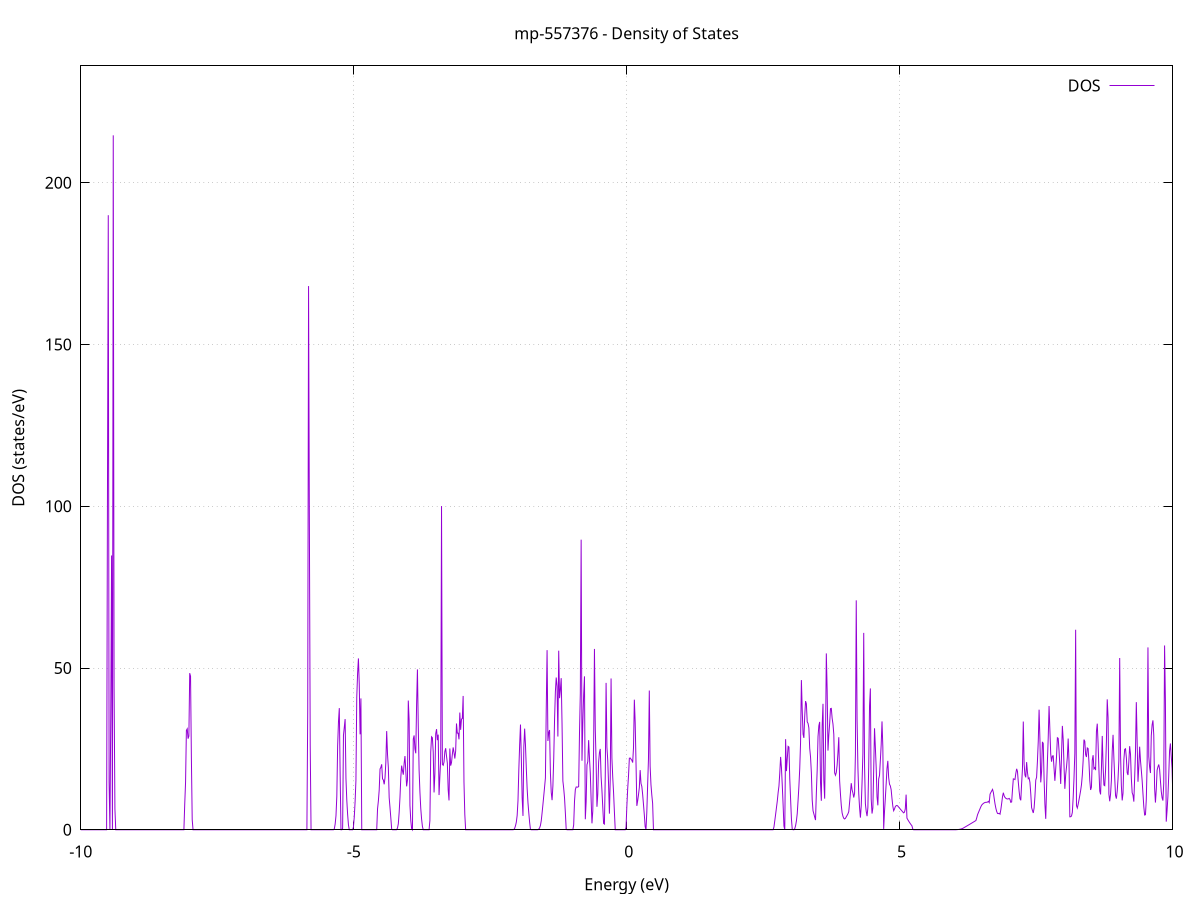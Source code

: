 set title 'mp-557376 - Density of States'
set xlabel 'Energy (eV)'
set ylabel 'DOS (states/eV)'
set grid
set xrange [-10:10]
set yrange [0:236.100]
set xzeroaxis lt -1
set terminal png size 800,600
set output 'mp-557376_dos_gnuplot.png'
plot '-' using 1:2 with lines title 'DOS'
-17.170300 0.000000
-17.155100 0.000000
-17.139800 0.000000
-17.124600 0.000000
-17.109400 0.000000
-17.094200 0.000000
-17.078900 0.000000
-17.063700 0.000000
-17.048500 0.000000
-17.033300 0.000000
-17.018000 0.000000
-17.002800 0.000000
-16.987600 0.000000
-16.972400 0.000000
-16.957100 0.000000
-16.941900 0.000000
-16.926700 0.000000
-16.911500 0.000000
-16.896200 0.000000
-16.881000 0.000000
-16.865800 0.000000
-16.850600 0.000000
-16.835300 0.000000
-16.820100 0.000000
-16.804900 0.000000
-16.789700 0.000000
-16.774400 0.000000
-16.759200 0.000000
-16.744000 0.000000
-16.728800 0.000000
-16.713500 0.000000
-16.698300 0.000000
-16.683100 0.000000
-16.667900 0.000000
-16.652600 0.000000
-16.637400 0.000000
-16.622200 0.000000
-16.607000 0.000000
-16.591700 0.000000
-16.576500 0.000000
-16.561300 0.000000
-16.546100 0.000000
-16.530800 0.000000
-16.515600 0.000000
-16.500400 0.000000
-16.485200 0.000000
-16.469900 0.000000
-16.454700 0.000000
-16.439500 0.000000
-16.424300 0.000000
-16.409000 0.000000
-16.393800 0.000000
-16.378600 0.000000
-16.363300 0.000000
-16.348100 0.000000
-16.332900 0.000000
-16.317700 0.000000
-16.302400 0.000000
-16.287200 0.000000
-16.272000 0.000000
-16.256800 0.000000
-16.241500 0.000000
-16.226300 0.000000
-16.211100 0.000000
-16.195900 0.000000
-16.180600 0.000000
-16.165400 0.000000
-16.150200 0.000000
-16.135000 0.000000
-16.119700 0.000000
-16.104500 0.000000
-16.089300 0.000000
-16.074100 0.000000
-16.058800 0.000000
-16.043600 0.000000
-16.028400 0.000000
-16.013200 0.000000
-15.997900 0.000000
-15.982700 0.000000
-15.967500 0.000000
-15.952300 0.000000
-15.937000 0.000000
-15.921800 0.000000
-15.906600 0.000000
-15.891400 0.000000
-15.876100 0.000000
-15.860900 0.000000
-15.845700 0.000000
-15.830500 0.000000
-15.815200 0.000000
-15.800000 0.000000
-15.784800 0.084900
-15.769600 12.963100
-15.754300 72.364300
-15.739100 38.805000
-15.723900 96.117000
-15.708700 4.813000
-15.693400 0.000000
-15.678200 0.000000
-15.663000 0.000000
-15.647800 0.000000
-15.632500 0.000000
-15.617300 0.000000
-15.602100 0.000000
-15.586900 0.000000
-15.571600 0.000000
-15.556400 0.000000
-15.541200 0.000000
-15.525900 0.000000
-15.510700 0.000000
-15.495500 0.000000
-15.480300 0.000000
-15.465000 0.000000
-15.449800 0.000000
-15.434600 0.000000
-15.419400 0.000000
-15.404100 0.000000
-15.388900 0.000000
-15.373700 0.000000
-15.358500 0.000000
-15.343200 0.000000
-15.328000 0.000000
-15.312800 0.000000
-15.297600 0.000000
-15.282300 0.000000
-15.267100 0.000000
-15.251900 0.971600
-15.236700 58.709000
-15.221400 112.709600
-15.206200 60.706300
-15.191000 184.296000
-15.175800 0.000000
-15.160500 0.000000
-15.145300 0.000000
-15.130100 0.000000
-15.114900 0.000000
-15.099600 0.000000
-15.084400 0.000000
-15.069200 0.000000
-15.054000 0.000000
-15.038700 0.000000
-15.023500 0.000000
-15.008300 0.000000
-14.993100 0.000000
-14.977800 0.000000
-14.962600 0.000000
-14.947400 0.000000
-14.932200 0.000000
-14.916900 0.000000
-14.901700 0.000000
-14.886500 0.000000
-14.871300 0.000000
-14.856000 0.000000
-14.840800 0.000000
-14.825600 0.000000
-14.810400 0.000000
-14.795100 0.000000
-14.779900 0.000000
-14.764700 0.000000
-14.749500 0.000000
-14.734200 0.000000
-14.719000 0.000000
-14.703800 0.000000
-14.688500 0.000000
-14.673300 0.000000
-14.658100 0.000000
-14.642900 0.000000
-14.627600 0.000000
-14.612400 0.000000
-14.597200 0.000000
-14.582000 0.000000
-14.566700 0.000000
-14.551500 0.000000
-14.536300 0.000000
-14.521100 0.000000
-14.505800 0.000000
-14.490600 0.000000
-14.475400 0.000000
-14.460200 0.000000
-14.444900 0.000000
-14.429700 0.000000
-14.414500 0.000000
-14.399300 0.000000
-14.384000 0.000000
-14.368800 0.000000
-14.353600 0.000000
-14.338400 0.000000
-14.323100 0.000000
-14.307900 0.000000
-14.292700 0.000000
-14.277500 0.000000
-14.262200 0.000000
-14.247000 0.000000
-14.231800 0.000000
-14.216600 0.000000
-14.201300 0.000000
-14.186100 0.000000
-14.170900 0.000000
-14.155700 0.000000
-14.140400 0.000000
-14.125200 0.000000
-14.110000 0.000000
-14.094800 0.000000
-14.079500 0.000000
-14.064300 0.000000
-14.049100 0.000000
-14.033900 0.000000
-14.018600 0.000000
-14.003400 0.000000
-13.988200 0.000000
-13.973000 0.000000
-13.957700 0.000000
-13.942500 0.000000
-13.927300 0.000000
-13.912000 0.000000
-13.896800 0.000000
-13.881600 0.000000
-13.866400 79.958200
-13.851100 127.148700
-13.835900 13.378900
-13.820700 0.000000
-13.805500 0.000000
-13.790200 0.000000
-13.775000 0.000000
-13.759800 0.000000
-13.744600 59.133400
-13.729300 106.411200
-13.714100 109.464900
-13.698900 0.000000
-13.683700 0.000000
-13.668400 0.000000
-13.653200 0.000000
-13.638000 0.000000
-13.622800 0.000000
-13.607500 0.000000
-13.592300 0.000000
-13.577100 0.000000
-13.561900 0.000000
-13.546600 0.000000
-13.531400 0.000000
-13.516200 0.000000
-13.501000 0.000000
-13.485700 0.000000
-13.470500 0.000000
-13.455300 0.000000
-13.440100 0.000000
-13.424800 0.000000
-13.409600 0.000000
-13.394400 0.000000
-13.379200 0.000000
-13.363900 0.000000
-13.348700 0.000000
-13.333500 0.000000
-13.318300 0.000000
-13.303000 0.000000
-13.287800 0.000000
-13.272600 0.000000
-13.257400 0.000000
-13.242100 0.000000
-13.226900 0.000000
-13.211700 0.000000
-13.196500 0.000000
-13.181200 0.000000
-13.166000 0.000000
-13.150800 0.000000
-13.135600 0.000000
-13.120300 0.000000
-13.105100 0.000000
-13.089900 0.000000
-13.074600 0.000000
-13.059400 0.000000
-13.044200 0.000000
-13.029000 0.000000
-13.013700 0.000000
-12.998500 0.000000
-12.983300 0.000000
-12.968100 0.000000
-12.952800 0.000000
-12.937600 0.000000
-12.922400 0.000000
-12.907200 0.000000
-12.891900 0.000000
-12.876700 0.000000
-12.861500 0.000000
-12.846300 0.000000
-12.831000 0.000000
-12.815800 0.000000
-12.800600 0.000000
-12.785400 0.000000
-12.770100 0.000000
-12.754900 0.000000
-12.739700 0.000000
-12.724500 0.000000
-12.709200 0.000000
-12.694000 0.000000
-12.678800 0.000000
-12.663600 0.000000
-12.648300 0.000000
-12.633100 0.000000
-12.617900 0.000000
-12.602700 0.000000
-12.587400 0.000000
-12.572200 0.000000
-12.557000 0.000000
-12.541800 0.000000
-12.526500 0.000000
-12.511300 0.000000
-12.496100 0.000000
-12.480900 0.000000
-12.465600 0.000000
-12.450400 0.000000
-12.435200 0.000000
-12.420000 0.000000
-12.404700 0.000000
-12.389500 0.000000
-12.374300 0.000000
-12.359100 0.000000
-12.343800 0.000000
-12.328600 0.000000
-12.313400 0.000000
-12.298200 0.000000
-12.282900 0.000000
-12.267700 0.000000
-12.252500 0.000000
-12.237200 0.000000
-12.222000 0.000000
-12.206800 0.000000
-12.191600 0.000000
-12.176300 0.000000
-12.161100 0.000000
-12.145900 0.000000
-12.130700 0.000000
-12.115400 0.000000
-12.100200 0.000000
-12.085000 0.000000
-12.069800 0.000000
-12.054500 0.000000
-12.039300 0.000000
-12.024100 0.000000
-12.008900 0.000000
-11.993600 0.000000
-11.978400 0.000000
-11.963200 0.000000
-11.948000 0.000000
-11.932700 0.000000
-11.917500 0.000000
-11.902300 0.000000
-11.887100 44.258600
-11.871800 80.239200
-11.856600 68.426600
-11.841400 56.335000
-11.826200 0.000000
-11.810900 0.000000
-11.795700 0.000000
-11.780500 0.000000
-11.765300 0.000000
-11.750000 0.000000
-11.734800 0.000000
-11.719600 0.000000
-11.704400 0.000000
-11.689100 0.000000
-11.673900 0.000000
-11.658700 0.000000
-11.643500 0.000000
-11.628200 0.000000
-11.613000 9.822800
-11.597800 42.149500
-11.582600 124.646300
-11.567300 58.848800
-11.552100 0.000000
-11.536900 0.000000
-11.521700 0.000000
-11.506400 0.000000
-11.491200 0.000000
-11.476000 0.000000
-11.460800 0.000000
-11.445500 0.000000
-11.430300 0.000000
-11.415100 0.000000
-11.399800 0.000000
-11.384600 0.000000
-11.369400 0.000000
-11.354200 0.000000
-11.338900 0.000000
-11.323700 0.000000
-11.308500 0.000000
-11.293300 0.000000
-11.278000 0.000000
-11.262800 0.000000
-11.247600 0.000000
-11.232400 0.000000
-11.217100 0.000000
-11.201900 0.000000
-11.186700 0.000000
-11.171500 0.000000
-11.156200 0.000000
-11.141000 0.000000
-11.125800 0.000000
-11.110600 0.000000
-11.095300 0.000000
-11.080100 0.000000
-11.064900 0.000000
-11.049700 0.000000
-11.034400 0.000000
-11.019200 0.000000
-11.004000 0.000000
-10.988800 0.000000
-10.973500 0.000000
-10.958300 0.000000
-10.943100 0.000000
-10.927900 0.000000
-10.912600 0.000000
-10.897400 0.000000
-10.882200 0.000000
-10.867000 0.000000
-10.851700 0.000000
-10.836500 0.000000
-10.821300 0.000000
-10.806100 0.000000
-10.790800 0.000000
-10.775600 0.000000
-10.760400 0.000000
-10.745200 0.000000
-10.729900 0.000000
-10.714700 0.000000
-10.699500 0.000000
-10.684300 0.000000
-10.669000 0.000000
-10.653800 0.000000
-10.638600 0.000000
-10.623300 0.000000
-10.608100 0.000000
-10.592900 0.000000
-10.577700 0.000000
-10.562400 0.000000
-10.547200 0.000000
-10.532000 0.000000
-10.516800 0.000000
-10.501500 0.000000
-10.486300 0.000000
-10.471100 0.000000
-10.455900 0.000000
-10.440600 0.000000
-10.425400 0.000000
-10.410200 0.000000
-10.395000 0.000000
-10.379700 0.000000
-10.364500 0.000000
-10.349300 0.000000
-10.334100 0.000000
-10.318800 0.000000
-10.303600 0.000000
-10.288400 0.000000
-10.273200 0.000000
-10.257900 0.000000
-10.242700 0.000000
-10.227500 0.000000
-10.212300 0.000000
-10.197000 0.000000
-10.181800 0.000000
-10.166600 0.000000
-10.151400 0.000000
-10.136100 0.000000
-10.120900 0.000000
-10.105700 0.000000
-10.090500 0.000000
-10.075200 0.000000
-10.060000 0.000000
-10.044800 0.000000
-10.029600 0.000000
-10.014300 0.000000
-9.999100 0.000000
-9.983900 0.000000
-9.968700 0.000000
-9.953400 0.000000
-9.938200 0.000000
-9.923000 0.000000
-9.907800 0.000000
-9.892500 0.000000
-9.877300 0.000000
-9.862100 0.000000
-9.846900 0.000000
-9.831600 0.000000
-9.816400 0.000000
-9.801200 0.000000
-9.785900 0.000000
-9.770700 0.000000
-9.755500 0.000000
-9.740300 0.000000
-9.725000 0.000000
-9.709800 0.000000
-9.694600 0.000000
-9.679400 0.000000
-9.664100 0.000000
-9.648900 0.000000
-9.633700 0.000000
-9.618500 0.000000
-9.603200 0.000000
-9.588000 0.000000
-9.572800 0.000000
-9.557600 0.000000
-9.542300 0.000000
-9.527100 0.000000
-9.511900 100.628200
-9.496700 189.938100
-9.481400 14.728600
-9.466200 0.000000
-9.451000 35.358200
-9.435800 84.771900
-9.420500 0.000000
-9.405300 214.636400
-9.390100 44.158100
-9.374900 6.454900
-9.359600 0.000000
-9.344400 0.000000
-9.329200 0.000000
-9.314000 0.000000
-9.298700 0.000000
-9.283500 0.000000
-9.268300 0.000000
-9.253100 0.000000
-9.237800 0.000000
-9.222600 0.000000
-9.207400 0.000000
-9.192200 0.000000
-9.176900 0.000000
-9.161700 0.000000
-9.146500 0.000000
-9.131300 0.000000
-9.116000 0.000000
-9.100800 0.000000
-9.085600 0.000000
-9.070400 0.000000
-9.055100 0.000000
-9.039900 0.000000
-9.024700 0.000000
-9.009500 0.000000
-8.994200 0.000000
-8.979000 0.000000
-8.963800 0.000000
-8.948500 0.000000
-8.933300 0.000000
-8.918100 0.000000
-8.902900 0.000000
-8.887600 0.000000
-8.872400 0.000000
-8.857200 0.000000
-8.842000 0.000000
-8.826700 0.000000
-8.811500 0.000000
-8.796300 0.000000
-8.781100 0.000000
-8.765800 0.000000
-8.750600 0.000000
-8.735400 0.000000
-8.720200 0.000000
-8.704900 0.000000
-8.689700 0.000000
-8.674500 0.000000
-8.659300 0.000000
-8.644000 0.000000
-8.628800 0.000000
-8.613600 0.000000
-8.598400 0.000000
-8.583100 0.000000
-8.567900 0.000000
-8.552700 0.000000
-8.537500 0.000000
-8.522200 0.000000
-8.507000 0.000000
-8.491800 0.000000
-8.476600 0.000000
-8.461300 0.000000
-8.446100 0.000000
-8.430900 0.000000
-8.415700 0.000000
-8.400400 0.000000
-8.385200 0.000000
-8.370000 0.000000
-8.354800 0.000000
-8.339500 0.000000
-8.324300 0.000000
-8.309100 0.000000
-8.293900 0.000000
-8.278600 0.000000
-8.263400 0.000000
-8.248200 0.000000
-8.233000 0.000000
-8.217700 0.000000
-8.202500 0.000000
-8.187300 0.000000
-8.172000 0.000000
-8.156800 0.000000
-8.141600 0.000000
-8.126400 0.000000
-8.111100 0.000000
-8.095900 7.902400
-8.080700 14.629600
-8.065500 30.717800
-8.050200 31.208800
-8.035000 28.160500
-8.019800 28.962500
-8.004600 48.407400
-7.989300 47.458800
-7.974100 22.418700
-7.958900 3.108800
-7.943700 0.000000
-7.928400 0.000000
-7.913200 0.000000
-7.898000 0.000000
-7.882800 0.000000
-7.867500 0.000000
-7.852300 0.000000
-7.837100 0.000000
-7.821900 0.000000
-7.806600 0.000000
-7.791400 0.000000
-7.776200 0.000000
-7.761000 0.000000
-7.745700 0.000000
-7.730500 0.000000
-7.715300 0.000000
-7.700100 0.000000
-7.684800 0.000000
-7.669600 0.000000
-7.654400 0.000000
-7.639200 0.000000
-7.623900 0.000000
-7.608700 0.000000
-7.593500 0.000000
-7.578300 0.000000
-7.563000 0.000000
-7.547800 0.000000
-7.532600 0.000000
-7.517400 0.000000
-7.502100 0.000000
-7.486900 0.000000
-7.471700 0.000000
-7.456500 0.000000
-7.441200 0.000000
-7.426000 0.000000
-7.410800 0.000000
-7.395600 0.000000
-7.380300 0.000000
-7.365100 0.000000
-7.349900 0.000000
-7.334600 0.000000
-7.319400 0.000000
-7.304200 0.000000
-7.289000 0.000000
-7.273700 0.000000
-7.258500 0.000000
-7.243300 0.000000
-7.228100 0.000000
-7.212800 0.000000
-7.197600 0.000000
-7.182400 0.000000
-7.167200 0.000000
-7.151900 0.000000
-7.136700 0.000000
-7.121500 0.000000
-7.106300 0.000000
-7.091000 0.000000
-7.075800 0.000000
-7.060600 0.000000
-7.045400 0.000000
-7.030100 0.000000
-7.014900 0.000000
-6.999700 0.000000
-6.984500 0.000000
-6.969200 0.000000
-6.954000 0.000000
-6.938800 0.000000
-6.923600 0.000000
-6.908300 0.000000
-6.893100 0.000000
-6.877900 0.000000
-6.862700 0.000000
-6.847400 0.000000
-6.832200 0.000000
-6.817000 0.000000
-6.801800 0.000000
-6.786500 0.000000
-6.771300 0.000000
-6.756100 0.000000
-6.740900 0.000000
-6.725600 0.000000
-6.710400 0.000000
-6.695200 0.000000
-6.680000 0.000000
-6.664700 0.000000
-6.649500 0.000000
-6.634300 0.000000
-6.619100 0.000000
-6.603800 0.000000
-6.588600 0.000000
-6.573400 0.000000
-6.558200 0.000000
-6.542900 0.000000
-6.527700 0.000000
-6.512500 0.000000
-6.497200 0.000000
-6.482000 0.000000
-6.466800 0.000000
-6.451600 0.000000
-6.436300 0.000000
-6.421100 0.000000
-6.405900 0.000000
-6.390700 0.000000
-6.375400 0.000000
-6.360200 0.000000
-6.345000 0.000000
-6.329800 0.000000
-6.314500 0.000000
-6.299300 0.000000
-6.284100 0.000000
-6.268900 0.000000
-6.253600 0.000000
-6.238400 0.000000
-6.223200 0.000000
-6.208000 0.000000
-6.192700 0.000000
-6.177500 0.000000
-6.162300 0.000000
-6.147100 0.000000
-6.131800 0.000000
-6.116600 0.000000
-6.101400 0.000000
-6.086200 0.000000
-6.070900 0.000000
-6.055700 0.000000
-6.040500 0.000000
-6.025300 0.000000
-6.010000 0.000000
-5.994800 0.000000
-5.979600 0.000000
-5.964400 0.000000
-5.949100 0.000000
-5.933900 0.000000
-5.918700 0.000000
-5.903500 0.000000
-5.888200 0.000000
-5.873000 0.000000
-5.857800 0.000000
-5.842600 36.812300
-5.827300 168.048000
-5.812100 93.978700
-5.796900 26.097800
-5.781700 0.000000
-5.766400 0.000000
-5.751200 0.000000
-5.736000 0.000000
-5.720700 0.000000
-5.705500 0.000000
-5.690300 0.000000
-5.675100 0.000000
-5.659800 0.000000
-5.644600 0.000000
-5.629400 0.000000
-5.614200 0.000000
-5.598900 0.000000
-5.583700 0.000000
-5.568500 0.000000
-5.553300 0.000000
-5.538000 0.000000
-5.522800 0.000000
-5.507600 0.000000
-5.492400 0.000000
-5.477100 0.000000
-5.461900 0.000000
-5.446700 0.000000
-5.431500 0.000000
-5.416200 0.000000
-5.401000 0.000000
-5.385800 0.000000
-5.370600 0.000000
-5.355300 0.304500
-5.340100 1.736200
-5.324900 4.340900
-5.309700 10.320100
-5.294400 25.938200
-5.279200 33.450700
-5.264000 37.602000
-5.248800 17.257000
-5.233500 0.000000
-5.218300 0.000000
-5.203100 0.453100
-5.187900 29.204100
-5.172600 31.695300
-5.157400 34.215100
-5.142200 15.861700
-5.127000 9.192600
-5.111700 4.726000
-5.096500 1.501800
-5.081300 0.000000
-5.066100 0.000000
-5.050800 0.000000
-5.035600 0.000000
-5.020400 0.000000
-5.005200 0.838000
-4.989900 3.961300
-4.974700 8.624700
-4.959500 15.275500
-4.944300 40.891500
-4.929000 48.288300
-4.913800 52.957000
-4.898600 45.145700
-4.883300 29.495200
-4.868100 40.596800
-4.852900 0.000000
-4.837700 0.000000
-4.822400 0.000000
-4.807200 0.000000
-4.792000 0.000000
-4.776800 0.000000
-4.761500 0.000000
-4.746300 0.000000
-4.731100 0.000000
-4.715900 0.000000
-4.700600 0.000000
-4.685400 0.000000
-4.670200 0.000000
-4.655000 0.000000
-4.639700 0.000000
-4.624500 0.000000
-4.609300 0.000000
-4.594100 0.000000
-4.578800 0.000000
-4.563600 6.468900
-4.548400 8.904500
-4.533200 12.267900
-4.517900 18.796100
-4.502700 19.297900
-4.487500 20.234500
-4.472300 15.743400
-4.457000 15.377100
-4.441800 14.056500
-4.426600 16.091000
-4.411400 20.892500
-4.396100 30.499700
-4.380900 23.309800
-4.365700 19.259700
-4.350500 9.938800
-4.335200 6.829200
-4.320000 3.594000
-4.304800 0.233400
-4.289600 0.000000
-4.274300 0.000000
-4.259100 0.000000
-4.243900 0.000000
-4.228700 0.000000
-4.213400 0.016300
-4.198200 0.548400
-4.183000 1.831800
-4.167800 5.304500
-4.152500 10.054500
-4.137300 16.189000
-4.122100 19.830700
-4.106900 18.252500
-4.091600 17.032000
-4.076400 20.498500
-4.061200 22.786500
-4.045900 18.125100
-4.030700 13.424800
-4.015500 15.355400
-4.000300 39.947200
-3.985000 33.913600
-3.969800 7.524600
-3.954600 2.840700
-3.939400 0.394100
-3.924100 0.000000
-3.908900 28.036900
-3.893700 29.164000
-3.878500 24.986300
-3.863200 23.640200
-3.848000 38.866500
-3.832800 49.561800
-3.817600 32.157900
-3.802300 18.480100
-3.787100 11.649800
-3.771900 6.637800
-3.756700 3.354900
-3.741400 1.021600
-3.726200 0.000000
-3.711000 0.000000
-3.695800 0.000000
-3.680500 0.000000
-3.665300 0.000000
-3.650100 0.000000
-3.634900 0.000000
-3.619600 0.000000
-3.604400 2.864400
-3.589200 23.990200
-3.574000 28.743400
-3.558700 28.440900
-3.543500 24.006700
-3.528300 11.538500
-3.513100 17.281400
-3.497800 29.700100
-3.482600 31.105000
-3.467400 27.704300
-3.452200 29.402000
-3.436900 10.727100
-3.421700 16.466100
-3.406500 21.684600
-3.391300 100.041600
-3.376000 20.237200
-3.360800 19.932400
-3.345600 20.938800
-3.330400 24.204100
-3.315100 25.197100
-3.299900 22.746300
-3.284700 20.592800
-3.269400 12.338600
-3.254200 9.073000
-3.239000 25.129300
-3.223800 19.819700
-3.208500 20.774800
-3.193300 23.309500
-3.178100 25.464200
-3.162900 23.920200
-3.147600 22.016400
-3.132400 24.348700
-3.117200 32.844500
-3.102000 29.882200
-3.086700 29.849300
-3.071500 27.948700
-3.056300 36.225100
-3.041100 30.890600
-3.025800 34.192500
-3.010600 34.407000
-2.995400 41.354800
-2.980200 14.782500
-2.964900 4.741100
-2.949700 0.000000
-2.934500 0.000000
-2.919300 0.000000
-2.904000 0.000000
-2.888800 0.000000
-2.873600 0.000000
-2.858400 0.000000
-2.843100 0.000000
-2.827900 0.000000
-2.812700 0.000000
-2.797500 0.000000
-2.782200 0.000000
-2.767000 0.000000
-2.751800 0.000000
-2.736600 0.000000
-2.721300 0.000000
-2.706100 0.000000
-2.690900 0.000000
-2.675700 0.000000
-2.660400 0.000000
-2.645200 0.000000
-2.630000 0.000000
-2.614800 0.000000
-2.599500 0.000000
-2.584300 0.000000
-2.569100 0.000000
-2.553900 0.000000
-2.538600 0.000000
-2.523400 0.000000
-2.508200 0.000000
-2.493000 0.000000
-2.477700 0.000000
-2.462500 0.000000
-2.447300 0.000000
-2.432000 0.000000
-2.416800 0.000000
-2.401600 0.000000
-2.386400 0.000000
-2.371100 0.000000
-2.355900 0.000000
-2.340700 0.000000
-2.325500 0.000000
-2.310200 0.000000
-2.295000 0.000000
-2.279800 0.000000
-2.264600 0.000000
-2.249300 0.000000
-2.234100 0.000000
-2.218900 0.000000
-2.203700 0.000000
-2.188400 0.000000
-2.173200 0.000000
-2.158000 0.000000
-2.142800 0.000000
-2.127500 0.000000
-2.112300 0.000000
-2.097100 0.000000
-2.081900 0.000000
-2.066600 0.062500
-2.051400 0.460800
-2.036200 1.226700
-2.021000 2.360400
-2.005700 4.438500
-1.990500 9.015500
-1.975300 18.556800
-1.960100 26.254500
-1.944800 32.522500
-1.929600 22.386200
-1.914400 9.948800
-1.899200 4.286700
-1.883900 25.501500
-1.868700 31.257800
-1.853500 26.208000
-1.838300 18.963000
-1.823000 12.749300
-1.807800 8.388600
-1.792600 5.186200
-1.777400 2.303400
-1.762100 0.088900
-1.746900 0.000000
-1.731700 0.000000
-1.716500 0.000000
-1.701200 0.000000
-1.686000 0.000000
-1.670800 0.000000
-1.655600 0.000000
-1.640300 0.000000
-1.625100 0.024800
-1.609900 0.208600
-1.594600 0.580400
-1.579400 1.341800
-1.564200 2.824000
-1.549000 5.224800
-1.533700 7.824100
-1.518500 10.490700
-1.503300 13.224400
-1.488100 16.025500
-1.472800 37.512400
-1.457600 55.527600
-1.442400 27.453600
-1.427200 30.062300
-1.411900 30.821500
-1.396700 17.558700
-1.381500 11.568700
-1.366300 9.150300
-1.351000 13.598500
-1.335800 22.028500
-1.320600 34.077400
-1.305400 42.720300
-1.290100 47.054200
-1.274900 44.352700
-1.259700 28.830800
-1.244500 55.349000
-1.229200 40.677300
-1.214000 43.283700
-1.198800 46.864700
-1.183600 32.743000
-1.168300 15.101500
-1.153100 12.775100
-1.137900 9.830300
-1.122700 5.245700
-1.107400 0.141700
-1.092200 0.000000
-1.077000 0.000000
-1.061800 0.000000
-1.046500 0.000000
-1.031300 0.000000
-1.016100 0.000000
-1.000900 0.000000
-0.985600 0.022100
-0.970400 1.477600
-0.955200 8.833800
-0.940000 12.410400
-0.924700 13.229900
-0.909500 13.203700
-0.894300 13.177000
-0.879100 13.346300
-0.863800 29.792000
-0.848600 42.171300
-0.833400 89.659700
-0.818100 21.345800
-0.802900 32.935100
-0.787700 41.733700
-0.772500 47.413000
-0.757200 3.244900
-0.742000 8.611300
-0.726800 20.069900
-0.711600 21.051400
-0.696300 27.704800
-0.681100 22.131900
-0.665900 17.527500
-0.650700 9.346700
-0.635400 1.987400
-0.620200 5.810700
-0.605000 25.529900
-0.589800 55.885100
-0.574500 31.113000
-0.559300 20.799200
-0.544100 7.102200
-0.528900 11.017800
-0.513600 20.898300
-0.498400 23.855900
-0.483200 24.987700
-0.468000 16.443400
-0.452700 12.174000
-0.437500 7.025800
-0.422300 1.965600
-0.407100 1.764600
-0.391800 16.523500
-0.376600 45.405300
-0.361400 25.529000
-0.346200 21.442200
-0.330900 14.003000
-0.315700 4.992300
-0.300500 15.741300
-0.285300 46.771200
-0.270000 22.179900
-0.254800 16.247800
-0.239600 11.500200
-0.224400 5.562700
-0.209100 0.000000
-0.193900 0.000000
-0.178700 0.000000
-0.163500 0.000000
-0.148200 0.000000
-0.133000 0.000000
-0.117800 0.000000
-0.102600 0.000000
-0.087300 0.000000
-0.072100 0.000000
-0.056900 0.000000
-0.041700 0.000000
-0.026400 0.000000
-0.011200 0.716100
0.004000 7.359400
0.019300 12.729600
0.034500 16.763400
0.049700 22.116400
0.064900 22.186100
0.080200 21.812100
0.095400 21.479000
0.110600 20.777100
0.125800 25.446700
0.141100 40.214600
0.156300 33.229300
0.171500 20.720200
0.186700 7.385300
0.202000 8.968300
0.217200 10.851500
0.232400 13.034800
0.247600 18.455300
0.262900 14.315400
0.278100 13.396300
0.293300 10.910200
0.308500 7.829200
0.323800 4.629600
0.339000 0.998300
0.354200 0.000000
0.369400 5.413000
0.384700 13.883200
0.399900 21.888100
0.415100 43.042800
0.430300 19.672500
0.445600 13.931500
0.460800 10.760800
0.476000 8.170200
0.491200 0.000000
0.506500 0.000000
0.521700 0.000000
0.536900 0.000000
0.552100 0.000000
0.567400 0.000000
0.582600 0.000000
0.597800 0.000000
0.613000 0.000000
0.628300 0.000000
0.643500 0.000000
0.658700 0.000000
0.673900 0.000000
0.689200 0.000000
0.704400 0.000000
0.719600 0.000000
0.734800 0.000000
0.750100 0.000000
0.765300 0.000000
0.780500 0.000000
0.795700 0.000000
0.811000 0.000000
0.826200 0.000000
0.841400 0.000000
0.856700 0.000000
0.871900 0.000000
0.887100 0.000000
0.902300 0.000000
0.917600 0.000000
0.932800 0.000000
0.948000 0.000000
0.963200 0.000000
0.978500 0.000000
0.993700 0.000000
1.008900 0.000000
1.024100 0.000000
1.039400 0.000000
1.054600 0.000000
1.069800 0.000000
1.085000 0.000000
1.100300 0.000000
1.115500 0.000000
1.130700 0.000000
1.145900 0.000000
1.161200 0.000000
1.176400 0.000000
1.191600 0.000000
1.206800 0.000000
1.222100 0.000000
1.237300 0.000000
1.252500 0.000000
1.267700 0.000000
1.283000 0.000000
1.298200 0.000000
1.313400 0.000000
1.328600 0.000000
1.343900 0.000000
1.359100 0.000000
1.374300 0.000000
1.389500 0.000000
1.404800 0.000000
1.420000 0.000000
1.435200 0.000000
1.450400 0.000000
1.465700 0.000000
1.480900 0.000000
1.496100 0.000000
1.511300 0.000000
1.526600 0.000000
1.541800 0.000000
1.557000 0.000000
1.572200 0.000000
1.587500 0.000000
1.602700 0.000000
1.617900 0.000000
1.633200 0.000000
1.648400 0.000000
1.663600 0.000000
1.678800 0.000000
1.694100 0.000000
1.709300 0.000000
1.724500 0.000000
1.739700 0.000000
1.755000 0.000000
1.770200 0.000000
1.785400 0.000000
1.800600 0.000000
1.815900 0.000000
1.831100 0.000000
1.846300 0.000000
1.861500 0.000000
1.876800 0.000000
1.892000 0.000000
1.907200 0.000000
1.922400 0.000000
1.937700 0.000000
1.952900 0.000000
1.968100 0.000000
1.983300 0.000000
1.998600 0.000000
2.013800 0.000000
2.029000 0.000000
2.044200 0.000000
2.059500 0.000000
2.074700 0.000000
2.089900 0.000000
2.105100 0.000000
2.120400 0.000000
2.135600 0.000000
2.150800 0.000000
2.166000 0.000000
2.181300 0.000000
2.196500 0.000000
2.211700 0.000000
2.226900 0.000000
2.242200 0.000000
2.257400 0.000000
2.272600 0.000000
2.287800 0.000000
2.303100 0.000000
2.318300 0.000000
2.333500 0.000000
2.348700 0.000000
2.364000 0.000000
2.379200 0.000000
2.394400 0.000000
2.409600 0.000000
2.424900 0.000000
2.440100 0.000000
2.455300 0.000000
2.470600 0.000000
2.485800 0.000000
2.501000 0.000000
2.516200 0.000000
2.531500 0.000000
2.546700 0.000000
2.561900 0.000000
2.577100 0.000000
2.592400 0.000000
2.607600 0.000000
2.622800 0.000000
2.638000 0.000000
2.653300 0.000000
2.668500 0.000000
2.683700 0.015700
2.698900 0.882700
2.714200 2.830900
2.729400 4.785700
2.744600 6.835500
2.759800 8.877300
2.775100 11.472800
2.790300 13.510600
2.805500 17.590700
2.820700 22.522700
2.836000 19.137300
2.851200 13.746000
2.866400 7.747000
2.881600 1.175500
2.896900 0.000000
2.912100 28.004000
2.927300 18.139900
2.942500 21.897800
2.957800 25.781200
2.973000 25.565000
2.988200 15.842200
3.003400 9.568700
3.018700 3.346800
3.033900 0.190400
3.049100 0.000000
3.064300 0.002200
3.079600 0.338300
3.094800 1.245800
3.110000 2.724700
3.125200 4.978600
3.140500 9.084100
3.155700 13.418100
3.170900 18.869800
3.186100 26.929900
3.201400 46.268800
3.216600 37.096900
3.231800 29.558000
3.247000 28.398500
3.262300 35.092300
3.277500 39.767900
3.292700 38.941700
3.308000 33.350800
3.323200 32.892300
3.338400 31.474900
3.353600 25.207100
3.368900 22.474600
3.384100 17.675200
3.399300 9.237700
3.414500 5.893000
3.429800 4.911300
3.445000 3.946800
3.460200 2.999400
3.475400 11.430000
3.490700 18.432600
3.505900 28.792300
3.521100 32.152600
3.536300 33.334600
3.551600 14.557400
3.566800 8.953100
3.582000 32.116600
3.597200 38.940400
3.612500 15.279600
3.627700 9.611300
3.642900 27.057200
3.658100 54.511800
3.673400 43.109600
3.688600 24.473100
3.703800 29.307500
3.719000 32.854800
3.734300 37.440700
3.749500 37.521700
3.764700 34.458600
3.779900 32.698900
3.795200 29.504500
3.810400 17.589700
3.825600 16.859000
3.840800 17.722100
3.856100 19.986000
3.871300 23.851600
3.886500 28.604400
3.901700 15.155800
3.917000 11.003300
3.932200 7.521700
3.947400 5.214600
3.962600 4.170900
3.977900 3.545100
3.993100 3.337300
4.008300 3.547500
4.023500 3.995200
4.038800 4.454700
4.054000 4.925400
4.069200 5.611900
4.084500 8.443200
4.099700 11.374000
4.114900 14.404500
4.130100 12.331500
4.145400 11.391900
4.160600 9.981100
4.175800 11.251000
4.191000 23.403200
4.206300 70.919300
4.221500 34.070600
4.236700 19.240700
4.251900 11.213800
4.267200 6.830500
4.282400 3.759700
4.297600 7.429300
4.312800 14.677500
4.328100 23.615100
4.343300 60.864600
4.358500 19.731000
4.373700 8.073900
4.389000 5.666000
4.404200 4.214900
4.419400 6.827500
4.434600 19.556800
4.449900 38.337800
4.465100 43.682400
4.480300 9.571300
4.495500 5.019200
4.510800 6.762400
4.526000 18.651400
4.541200 31.376000
4.556400 25.521500
4.571700 19.165000
4.586900 10.178100
4.602100 7.551400
4.617300 15.718600
4.632600 16.804600
4.647800 21.436400
4.663000 26.229500
4.678200 33.497300
4.693500 25.561900
4.708700 0.266700
4.723900 5.682400
4.739100 9.737400
4.754400 14.159800
4.769600 18.943200
4.784800 21.300100
4.800000 16.165300
4.815300 14.098100
4.830500 13.577100
4.845700 12.402400
4.860900 9.663900
4.876200 7.331000
4.891400 5.887000
4.906600 6.401500
4.921900 7.139800
4.937100 7.442100
4.952300 7.517900
4.967500 7.333000
4.982800 7.022900
4.998000 6.715300
5.013200 6.410400
5.028400 6.108000
5.043700 5.808300
5.058900 5.511100
5.074100 5.227200
5.089300 5.441200
5.104600 6.414700
5.119800 10.855800
5.135000 3.603900
5.150200 3.142300
5.165500 2.707400
5.180700 2.299400
5.195900 1.918100
5.211100 1.563500
5.226400 1.235700
5.241600 0.242400
5.256800 0.000000
5.272000 0.000000
5.287300 0.000000
5.302500 0.000000
5.317700 0.000000
5.332900 0.000000
5.348200 0.000000
5.363400 0.000000
5.378600 0.000000
5.393800 0.000000
5.409100 0.000000
5.424300 0.000000
5.439500 0.000000
5.454700 0.000000
5.470000 0.000000
5.485200 0.000000
5.500400 0.000000
5.515600 0.000000
5.530900 0.000000
5.546100 0.000000
5.561300 0.000000
5.576500 0.000000
5.591800 0.000000
5.607000 0.000000
5.622200 0.000000
5.637400 0.000000
5.652700 0.000000
5.667900 0.000000
5.683100 0.000000
5.698300 0.000000
5.713600 0.000000
5.728800 0.000000
5.744000 0.000000
5.759300 0.000000
5.774500 0.000000
5.789700 0.000000
5.804900 0.000000
5.820200 0.000000
5.835400 0.000000
5.850600 0.000000
5.865800 0.000000
5.881100 0.000000
5.896300 0.000000
5.911500 0.000000
5.926700 0.000000
5.942000 0.000000
5.957200 0.000000
5.972400 0.000000
5.987600 0.000000
6.002900 0.000000
6.018100 0.001600
6.033300 0.011100
6.048500 0.029100
6.063800 0.055800
6.079000 0.091000
6.094200 0.134800
6.109400 0.187200
6.124700 0.248200
6.139900 0.317800
6.155100 0.407200
6.170300 0.555400
6.185600 0.704400
6.200800 0.854000
6.216000 1.004200
6.231200 1.155200
6.246500 1.306800
6.261700 1.459100
6.276900 1.612100
6.292100 1.765700
6.307400 1.920000
6.322600 2.075000
6.337800 2.230600
6.353000 2.386900
6.368300 2.543900
6.383500 2.701500
6.398700 2.859900
6.413900 3.708500
6.429200 4.684000
6.444400 5.304900
6.459600 5.923500
6.474800 6.539600
6.490100 7.153400
6.505300 7.643000
6.520500 7.921700
6.535800 8.151800
6.551000 8.324400
6.566200 8.439600
6.581400 8.497500
6.596700 8.498700
6.611900 8.568100
6.627100 8.796200
6.642300 8.391800
6.657600 11.013100
6.672800 11.532000
6.688000 12.021600
6.703200 12.482200
6.718500 11.512000
6.733700 9.638600
6.748900 7.973700
6.764100 6.648400
6.779400 5.646400
6.794600 5.044800
6.809800 4.985400
6.825000 5.087900
6.840300 4.818300
6.855500 6.258900
6.870700 8.179600
6.885900 10.256100
6.901200 11.455900
6.916400 10.471600
6.931600 9.991500
6.946800 9.731400
6.962100 9.574000
6.977300 9.511700
6.992500 9.553700
7.007700 9.700000
7.023000 9.350500
7.038200 8.478600
7.053400 8.614100
7.068600 12.355000
7.083900 15.736100
7.099100 15.662400
7.114300 15.521100
7.129500 17.411600
7.144800 18.839700
7.160000 18.024100
7.175200 14.718500
7.190400 11.878400
7.205700 9.649300
7.220900 9.105900
7.236100 14.269500
7.251300 18.747800
7.266600 33.458400
7.281800 20.307500
7.297000 16.924800
7.312200 16.202500
7.327500 20.919400
7.342700 17.763600
7.357900 15.778000
7.373200 16.019200
7.388400 14.632700
7.403600 11.128300
7.418800 6.834300
7.434100 5.964800
7.449300 5.199000
7.464500 6.716100
7.479700 10.284500
7.495000 15.357300
7.510200 16.213500
7.525400 21.148000
7.540600 27.295700
7.555900 37.123000
7.571100 28.037300
7.586300 14.642300
7.601500 18.009200
7.616800 27.169700
7.632000 26.683600
7.647200 15.941200
7.662400 7.954500
7.677700 3.373600
7.692900 12.626700
7.708100 21.059300
7.723300 28.456600
7.738600 38.257900
7.753800 30.901700
7.769000 23.417500
7.784200 21.048200
7.799500 22.792000
7.814700 22.860800
7.829900 19.013900
7.845100 15.128400
7.860400 18.807400
7.875600 22.685900
7.890800 28.446300
7.906000 28.272900
7.921300 24.508000
7.936500 19.871600
7.951700 14.178700
7.966900 22.959000
7.982200 32.105300
7.997400 27.958700
8.012600 19.798900
8.027800 12.648300
8.043100 16.954500
8.058300 19.377500
8.073500 22.453800
8.088700 28.197900
8.104000 21.153600
8.119200 4.002100
8.134400 4.028800
8.149600 4.251500
8.164900 5.346900
8.180100 9.864700
8.195300 15.907800
8.210600 23.620600
8.225800 61.816900
8.241000 7.461900
8.256200 6.736700
8.271500 7.866000
8.286700 9.205500
8.301900 10.626600
8.317100 12.129000
8.332400 13.914300
8.347600 16.887400
8.362800 21.296700
8.378000 27.868800
8.393300 27.355500
8.408500 23.237400
8.423700 22.497500
8.438900 25.294700
8.454200 25.099800
8.469400 20.986200
8.484600 15.269900
8.499800 12.308000
8.515100 13.169700
8.530300 21.530900
8.545500 23.057300
8.560700 18.859400
8.576000 19.199400
8.591200 18.435900
8.606400 30.357800
8.621600 32.796100
8.636900 26.596400
8.652100 18.611700
8.667300 11.972300
8.682500 10.931400
8.697800 18.701000
8.713000 28.997800
8.728200 19.776000
8.743400 13.820100
8.758700 13.626900
8.773900 18.489800
8.789100 27.124600
8.804300 40.310800
8.819600 34.696100
8.834800 11.033700
8.850000 8.807000
8.865200 11.003500
8.880500 15.262900
8.895700 24.211600
8.910900 29.346600
8.926100 22.211500
8.941400 16.056100
8.956600 10.589800
8.971800 9.623600
8.987100 11.906300
9.002300 15.776900
9.017500 21.506900
9.032700 53.080200
9.048000 23.600300
9.063200 13.621900
9.078400 9.064700
9.093600 11.308000
9.108900 21.601300
9.124100 24.858600
9.139300 25.031200
9.154500 22.300800
9.169800 17.617600
9.185000 16.923500
9.200200 21.058900
9.215400 25.841300
9.230700 23.352900
9.245900 15.915900
9.261100 11.459000
9.276300 10.708700
9.291600 8.696200
9.306800 16.048300
9.322000 24.126900
9.337200 39.439700
9.352500 27.205600
9.367700 14.843200
9.382900 19.541000
9.398100 25.682700
9.413400 21.414500
9.428600 18.426100
9.443800 15.236100
9.459000 11.149900
9.474300 7.130200
9.489500 4.561300
9.504700 4.654800
9.519900 9.354300
9.535200 20.218600
9.550400 56.363800
9.565600 22.630000
9.580800 19.389300
9.596100 17.540600
9.611300 29.103900
9.626500 32.421500
9.641700 33.820600
9.657000 29.253400
9.672200 12.879500
9.687400 8.398700
9.702600 12.480300
9.717900 18.387800
9.733100 19.434400
9.748300 20.174300
9.763500 18.762100
9.778800 15.133500
9.794000 11.892300
9.809200 9.875700
9.824500 9.028800
9.839700 14.409200
9.854900 56.964100
9.870100 39.875200
9.885400 2.507000
9.900600 5.964100
9.915800 10.218500
9.931000 16.815300
9.946300 24.408300
9.961500 26.685500
9.976700 22.798000
9.991900 18.973500
10.007200 9.589300
10.022400 23.676300
10.037600 38.907600
10.052800 29.257700
10.068100 26.383500
10.083300 19.998400
10.098500 22.236300
10.113700 27.569000
10.129000 31.818400
10.144200 24.115800
10.159400 10.900700
10.174600 11.202500
10.189900 11.274100
10.205100 11.404200
10.220300 11.593000
10.235500 14.187400
10.250800 16.655900
10.266000 22.137000
10.281200 18.389900
10.296400 19.683800
10.311700 22.691000
10.326900 27.314300
10.342100 51.582900
10.357300 12.506900
10.372600 4.312400
10.387800 17.284800
10.403000 22.886500
10.418200 22.478700
10.433500 20.127200
10.448700 16.958600
10.463900 12.810600
10.479100 7.747500
10.494400 9.474500
10.509600 10.804000
10.524800 33.059900
10.540000 30.204600
10.555300 20.285700
10.570500 15.107800
10.585700 10.430700
10.600900 24.927600
10.616200 20.324700
10.631400 16.371600
10.646600 15.369300
10.661900 14.376300
10.677100 13.186000
10.692300 19.256100
10.707500 8.508800
10.722800 11.613900
10.738000 17.528200
10.753200 22.462100
10.768400 28.243700
10.783700 16.045900
10.798900 12.557500
10.814100 9.922000
10.829300 27.144300
10.844600 26.051500
10.859800 21.888000
10.875000 21.220600
10.890200 20.313600
10.905500 20.707200
10.920700 24.686900
10.935900 23.418400
10.951100 24.332200
10.966400 23.738700
10.981600 22.446400
10.996800 19.156000
11.012000 19.097500
11.027300 18.300100
11.042500 17.212900
11.057700 18.815300
11.072900 15.444800
11.088200 14.307800
11.103400 13.858900
11.118600 13.841500
11.133800 18.506000
11.149100 10.617800
11.164300 10.720700
11.179500 10.862800
11.194700 11.383200
11.210000 12.861900
11.225200 16.139100
11.240400 27.094800
11.255600 29.396300
11.270900 26.372500
11.286100 25.262000
11.301300 27.361500
11.316500 33.390000
11.331800 13.463500
11.347000 13.295700
11.362200 21.114000
11.377400 43.773700
11.392700 31.161500
11.407900 7.651000
11.423100 5.021000
11.438400 4.925900
11.453600 8.486400
11.468800 11.356800
11.484000 14.382400
11.499300 19.767000
11.514500 23.678300
11.529700 24.065000
11.544900 21.581800
11.560200 13.495700
11.575400 10.754600
11.590600 11.550800
11.605800 17.834000
11.621100 24.267200
11.636300 34.721700
11.651500 13.681900
11.666700 4.740500
11.682000 4.603700
11.697200 10.205300
11.712400 13.999500
11.727600 17.387800
11.742900 19.918300
11.758100 20.456200
11.773300 18.703900
11.788500 14.776000
11.803800 7.821400
11.819000 3.137200
11.834200 2.242100
11.849400 1.483300
11.864700 0.860900
11.879900 0.374800
11.895100 0.025000
11.910300 0.000000
11.925600 0.000000
11.940800 0.000000
11.956000 0.000000
11.971200 0.000000
11.986500 0.000000
12.001700 0.000000
12.016900 0.000000
12.032100 0.000000
12.047400 0.000000
12.062600 0.000000
12.077800 0.000000
12.093000 0.000000
12.108300 0.000000
12.123500 0.000000
12.138700 0.000000
12.153900 0.000000
12.169200 0.000000
12.184400 0.000000
12.199600 0.000000
12.214800 0.000000
12.230100 0.000000
12.245300 0.000000
12.260500 0.000000
12.275800 0.000000
12.291000 0.000000
12.306200 0.000000
12.321400 0.000000
12.336700 0.000000
12.351900 0.000000
12.367100 0.000000
12.382300 0.000000
12.397600 0.000000
12.412800 0.000000
12.428000 0.000000
12.443200 0.000000
12.458500 0.000000
12.473700 0.000000
12.488900 0.000000
12.504100 0.000000
12.519400 0.000000
12.534600 0.000000
12.549800 0.000000
12.565000 0.000000
12.580300 0.000000
12.595500 0.000000
12.610700 0.000000
12.625900 0.000000
12.641200 0.000000
12.656400 0.000000
12.671600 0.000000
12.686800 0.000000
12.702100 0.000000
12.717300 0.000000
12.732500 0.000000
12.747700 0.000000
12.763000 0.000000
12.778200 0.000000
12.793400 0.000000
12.808600 0.000000
12.823900 0.000000
12.839100 0.000000
12.854300 0.000000
12.869500 0.000000
12.884800 0.000000
12.900000 0.000000
12.915200 0.000000
12.930400 0.000000
12.945700 0.000000
12.960900 0.000000
12.976100 0.000000
12.991300 0.000000
13.006600 0.000000
13.021800 0.000000
13.037000 0.000000
13.052200 0.000000
13.067500 0.000000
13.082700 0.000000
13.097900 0.000000
13.113200 0.000000
13.128400 0.000000
13.143600 0.000000
13.158800 0.000000
13.174100 0.000000
13.189300 0.000000
13.204500 0.000000
13.219700 0.000000
13.235000 0.000000
13.250200 0.000000
13.265400 0.000000
13.280600 0.000000
e
